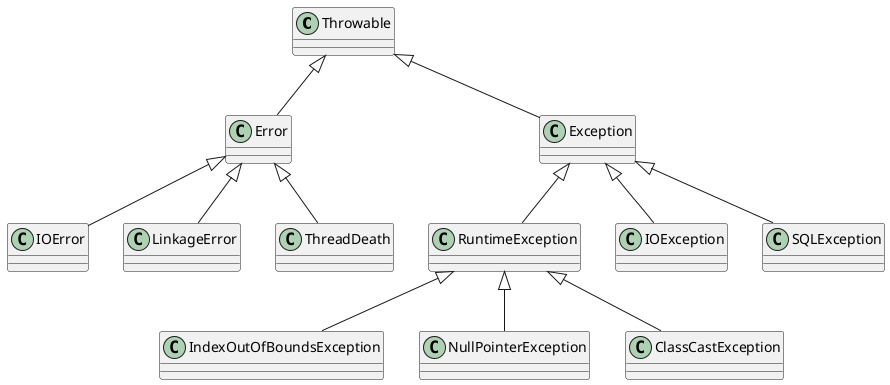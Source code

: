 @startuml
Throwable <|-- Error
Error <|-- IOError
Error <|-- LinkageError
Error <|-- ThreadDeath

Throwable <|-- Exception
Exception <|-- RuntimeException
Exception <|-- IOException
Exception <|-- SQLException
RuntimeException <|-- IndexOutOfBoundsException
RuntimeException <|-- NullPointerException
RuntimeException <|-- ClassCastException
@enduml